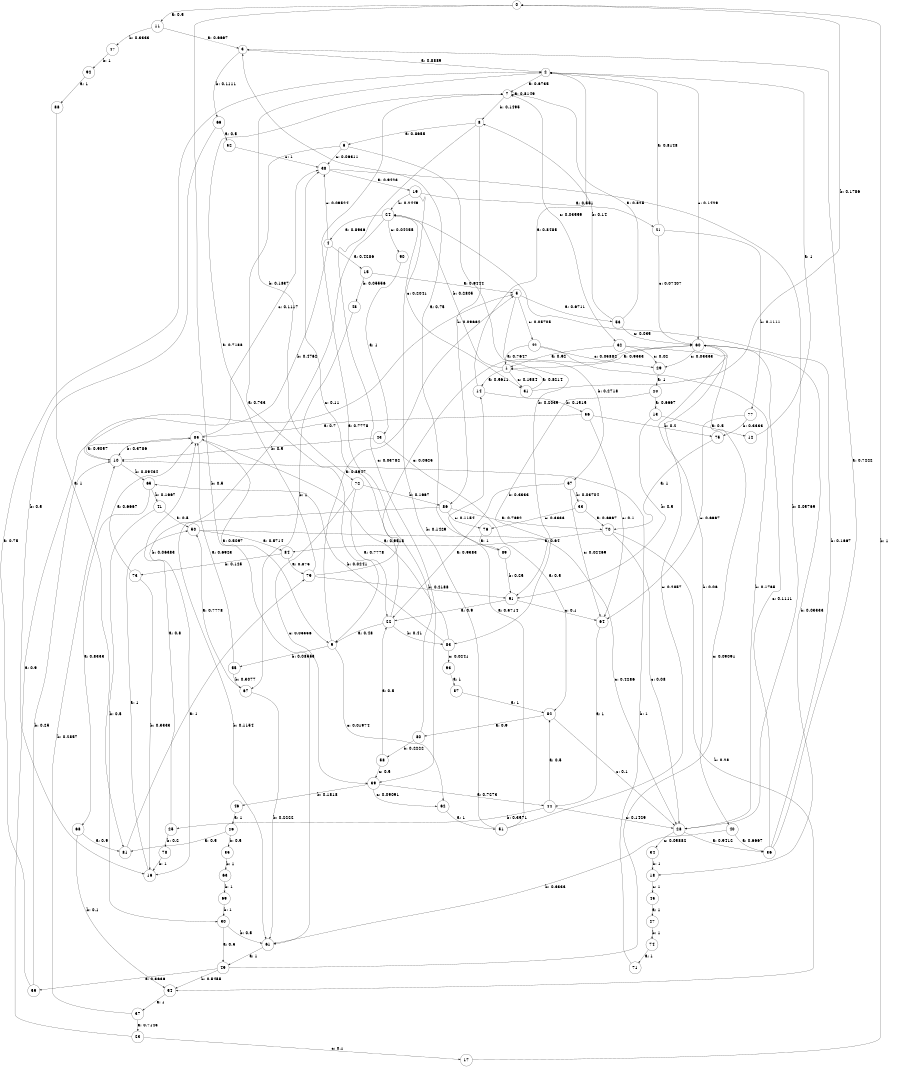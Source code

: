 digraph "d4-300nw-t0-cen-SML" {
size = "6,8.5";
ratio = "fill";
node [shape = circle];
node [fontsize = 24];
edge [fontsize = 24];
0 -> 11 [label = "a: 0.5      "];
0 -> 61 [label = "b: 0.5      "];
1 -> 14 [label = "a: 0.5611   "];
1 -> 24 [label = "b: 0.2805   "];
1 -> 31 [label = "c: 0.1584   "];
2 -> 7 [label = "a: 0.6735   "];
2 -> 72 [label = "b: 0.1837   "];
2 -> 60 [label = "c: 0.1429   "];
3 -> 2 [label = "a: 0.8889   "];
3 -> 66 [label = "b: 0.1111   "];
4 -> 15 [label = "a: 0.4286   "];
4 -> 10 [label = "b: 0.4762   "];
4 -> 38 [label = "c: 0.09524  "];
5 -> 53 [label = "a: 0.6711   "];
5 -> 57 [label = "b: 0.2718   "];
5 -> 42 [label = "c: 0.05705  "];
6 -> 9 [label = "a: 0.733    "];
6 -> 83 [label = "b: 0.2039   "];
6 -> 38 [label = "c: 0.06311  "];
7 -> 7 [label = "a: 0.8149   "];
7 -> 8 [label = "b: 0.1495   "];
7 -> 32 [label = "c: 0.03559  "];
8 -> 6 [label = "a: 0.8655   "];
8 -> 86 [label = "b: 0.09664  "];
8 -> 39 [label = "c: 0.03782  "];
9 -> 5 [label = "a: 0.8947   "];
9 -> 55 [label = "b: 0.08553  "];
9 -> 62 [label = "c: 0.01974  "];
10 -> 85 [label = "a: 0.9057   "];
10 -> 65 [label = "b: 0.09434  "];
11 -> 3 [label = "a: 0.6667   "];
11 -> 47 [label = "b: 0.3333   "];
12 -> 2 [label = "a: 1        "];
13 -> 12 [label = "a: 0.5      "];
13 -> 91 [label = "b: 0.5      "];
14 -> 2 [label = "a: 0.8485   "];
14 -> 56 [label = "b: 0.1515   "];
15 -> 5 [label = "a: 0.9444   "];
15 -> 48 [label = "b: 0.05556  "];
16 -> 50 [label = "a: 1        "];
17 -> 0 [label = "b: 1        "];
18 -> 45 [label = "c: 1        "];
19 -> 21 [label = "a: 0.551    "];
19 -> 24 [label = "b: 0.2449   "];
19 -> 31 [label = "c: 0.2041   "];
20 -> 13 [label = "a: 0.6667   "];
20 -> 91 [label = "b: 0.3333   "];
21 -> 2 [label = "a: 0.8148   "];
21 -> 77 [label = "b: 0.1111   "];
21 -> 60 [label = "c: 0.07407  "];
22 -> 9 [label = "a: 0.48     "];
22 -> 83 [label = "b: 0.41     "];
22 -> 38 [label = "c: 0.11     "];
23 -> 5 [label = "a: 0.9      "];
23 -> 17 [label = "c: 0.1      "];
24 -> 4 [label = "a: 0.8936   "];
24 -> 16 [label = "b: 0.06383  "];
24 -> 90 [label = "c: 0.04255  "];
25 -> 85 [label = "a: 0.8      "];
25 -> 78 [label = "b: 0.2      "];
26 -> 81 [label = "a: 0.5      "];
26 -> 35 [label = "b: 0.5      "];
27 -> 74 [label = "b: 1        "];
28 -> 36 [label = "a: 0.9412   "];
28 -> 34 [label = "c: 0.05882  "];
29 -> 20 [label = "a: 1        "];
30 -> 49 [label = "a: 0.5      "];
30 -> 61 [label = "b: 0.5      "];
31 -> 1 [label = "a: 0.8214   "];
31 -> 0 [label = "b: 0.1786   "];
32 -> 1 [label = "a: 0.92     "];
32 -> 40 [label = "b: 0.06     "];
32 -> 29 [label = "c: 0.02     "];
33 -> 70 [label = "a: 0.6667   "];
33 -> 76 [label = "c: 0.3333   "];
34 -> 18 [label = "b: 1        "];
35 -> 63 [label = "b: 1        "];
36 -> 3 [label = "a: 0.7222   "];
36 -> 24 [label = "b: 0.1667   "];
36 -> 60 [label = "c: 0.1111   "];
37 -> 23 [label = "a: 0.7143   "];
37 -> 10 [label = "b: 0.2857   "];
38 -> 19 [label = "a: 0.9423   "];
38 -> 28 [label = "b: 0.05769  "];
39 -> 44 [label = "a: 0.7273   "];
39 -> 46 [label = "b: 0.1818   "];
39 -> 62 [label = "c: 0.09091  "];
40 -> 36 [label = "a: 0.6667   "];
40 -> 61 [label = "b: 0.3333   "];
41 -> 50 [label = "a: 0.5      "];
41 -> 30 [label = "b: 0.5      "];
42 -> 1 [label = "a: 0.7647   "];
42 -> 28 [label = "b: 0.1765   "];
42 -> 29 [label = "c: 0.05882  "];
43 -> 82 [label = "a: 0.5      "];
43 -> 10 [label = "b: 0.5      "];
44 -> 82 [label = "a: 0.5      "];
44 -> 25 [label = "b: 0.3571   "];
44 -> 28 [label = "c: 0.1429   "];
45 -> 27 [label = "a: 1        "];
46 -> 26 [label = "a: 1        "];
47 -> 92 [label = "b: 1        "];
48 -> 67 [label = "b: 1        "];
49 -> 59 [label = "a: 0.3636   "];
49 -> 54 [label = "b: 0.5455   "];
49 -> 60 [label = "c: 0.09091  "];
50 -> 84 [label = "a: 0.5714   "];
50 -> 28 [label = "c: 0.4286   "];
51 -> 14 [label = "a: 0.5714   "];
51 -> 24 [label = "b: 0.1429   "];
51 -> 60 [label = "c: 0.2857   "];
52 -> 38 [label = "c: 1        "];
53 -> 7 [label = "a: 0.825    "];
53 -> 8 [label = "b: 0.14     "];
53 -> 60 [label = "c: 0.035    "];
54 -> 37 [label = "a: 1        "];
55 -> 85 [label = "a: 0.6923   "];
55 -> 67 [label = "b: 0.3077   "];
56 -> 85 [label = "a: 0.7      "];
56 -> 75 [label = "b: 0.2      "];
56 -> 64 [label = "c: 0.1      "];
57 -> 22 [label = "a: 0.9383   "];
57 -> 33 [label = "b: 0.03704  "];
57 -> 64 [label = "c: 0.02469  "];
58 -> 22 [label = "a: 0.5      "];
58 -> 39 [label = "c: 0.5      "];
59 -> 2 [label = "a: 0.75     "];
59 -> 10 [label = "b: 0.25     "];
60 -> 1 [label = "a: 0.9333   "];
60 -> 18 [label = "b: 0.03333  "];
60 -> 29 [label = "c: 0.03333  "];
61 -> 49 [label = "a: 1        "];
62 -> 51 [label = "a: 1        "];
63 -> 69 [label = "b: 1        "];
64 -> 44 [label = "a: 1        "];
65 -> 68 [label = "a: 0.8333   "];
65 -> 41 [label = "b: 0.1667   "];
66 -> 52 [label = "a: 0.5      "];
66 -> 16 [label = "b: 0.5      "];
67 -> 50 [label = "a: 0.7778   "];
67 -> 61 [label = "b: 0.2222   "];
68 -> 81 [label = "a: 0.9      "];
68 -> 54 [label = "b: 0.1      "];
69 -> 30 [label = "b: 1        "];
70 -> 84 [label = "a: 0.64     "];
70 -> 54 [label = "b: 0.28     "];
70 -> 28 [label = "c: 0.08     "];
71 -> 10 [label = "b: 1        "];
72 -> 22 [label = "a: 0.7778   "];
72 -> 86 [label = "b: 0.1667   "];
72 -> 39 [label = "c: 0.05556  "];
73 -> 85 [label = "a: 0.6667   "];
73 -> 16 [label = "b: 0.3333   "];
74 -> 71 [label = "a: 1        "];
75 -> 70 [label = "a: 1        "];
76 -> 89 [label = "a: 1        "];
77 -> 75 [label = "b: 0.3333   "];
77 -> 64 [label = "c: 0.6667   "];
78 -> 16 [label = "b: 1        "];
79 -> 7 [label = "a: 0.7188   "];
79 -> 91 [label = "b: 0.2188   "];
79 -> 60 [label = "c: 0.0625   "];
80 -> 7 [label = "a: 0.7778   "];
80 -> 58 [label = "b: 0.2222   "];
81 -> 79 [label = "a: 1        "];
82 -> 80 [label = "a: 0.9      "];
82 -> 28 [label = "c: 0.1      "];
83 -> 85 [label = "a: 0.9518   "];
83 -> 65 [label = "b: 0.0241   "];
83 -> 93 [label = "c: 0.0241   "];
84 -> 79 [label = "a: 0.875    "];
84 -> 73 [label = "b: 0.125    "];
85 -> 9 [label = "a: 0.5097   "];
85 -> 10 [label = "b: 0.3786   "];
85 -> 38 [label = "c: 0.1117   "];
86 -> 70 [label = "a: 0.7692   "];
86 -> 61 [label = "b: 0.1154   "];
86 -> 76 [label = "c: 0.1154   "];
87 -> 82 [label = "a: 1        "];
88 -> 81 [label = "a: 1        "];
89 -> 3 [label = "a: 0.75     "];
89 -> 91 [label = "b: 0.25     "];
90 -> 43 [label = "a: 1        "];
91 -> 22 [label = "a: 0.9      "];
91 -> 64 [label = "c: 0.1      "];
92 -> 88 [label = "a: 1        "];
93 -> 87 [label = "a: 1        "];
}